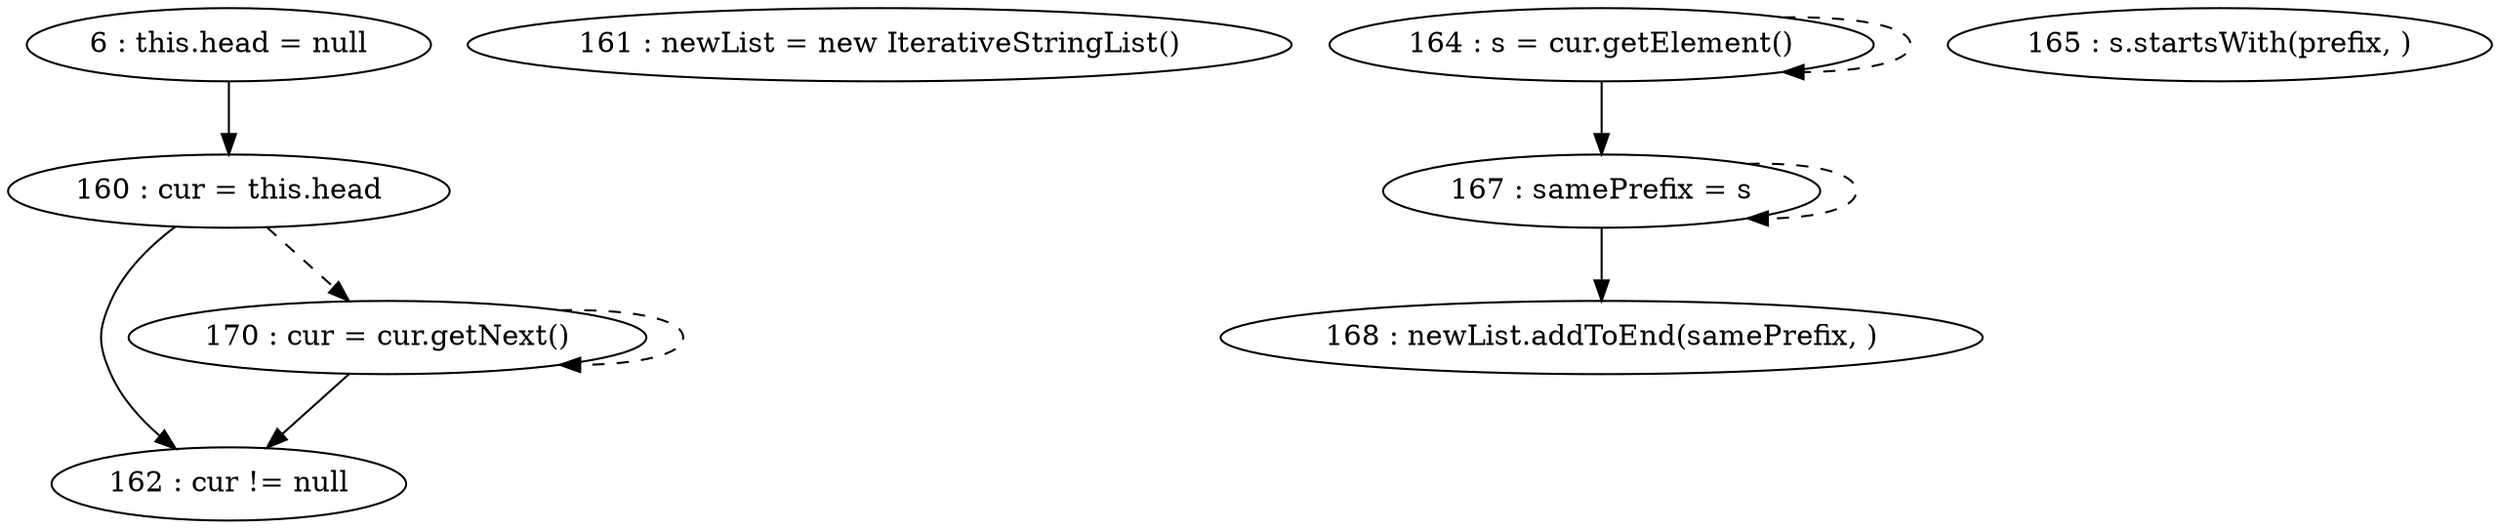 digraph G {
"6 : this.head = null"
"6 : this.head = null" -> "160 : cur = this.head"
"160 : cur = this.head"
"160 : cur = this.head" -> "162 : cur != null"
"160 : cur = this.head" -> "170 : cur = cur.getNext()" [style=dashed]
"161 : newList = new IterativeStringList()"
"162 : cur != null"
"164 : s = cur.getElement()"
"164 : s = cur.getElement()" -> "167 : samePrefix = s"
"164 : s = cur.getElement()" -> "164 : s = cur.getElement()" [style=dashed]
"165 : s.startsWith(prefix, )"
"167 : samePrefix = s"
"167 : samePrefix = s" -> "168 : newList.addToEnd(samePrefix, )"
"167 : samePrefix = s" -> "167 : samePrefix = s" [style=dashed]
"168 : newList.addToEnd(samePrefix, )"
"170 : cur = cur.getNext()"
"170 : cur = cur.getNext()" -> "162 : cur != null"
"170 : cur = cur.getNext()" -> "170 : cur = cur.getNext()" [style=dashed]
"162 : cur != null"
}
